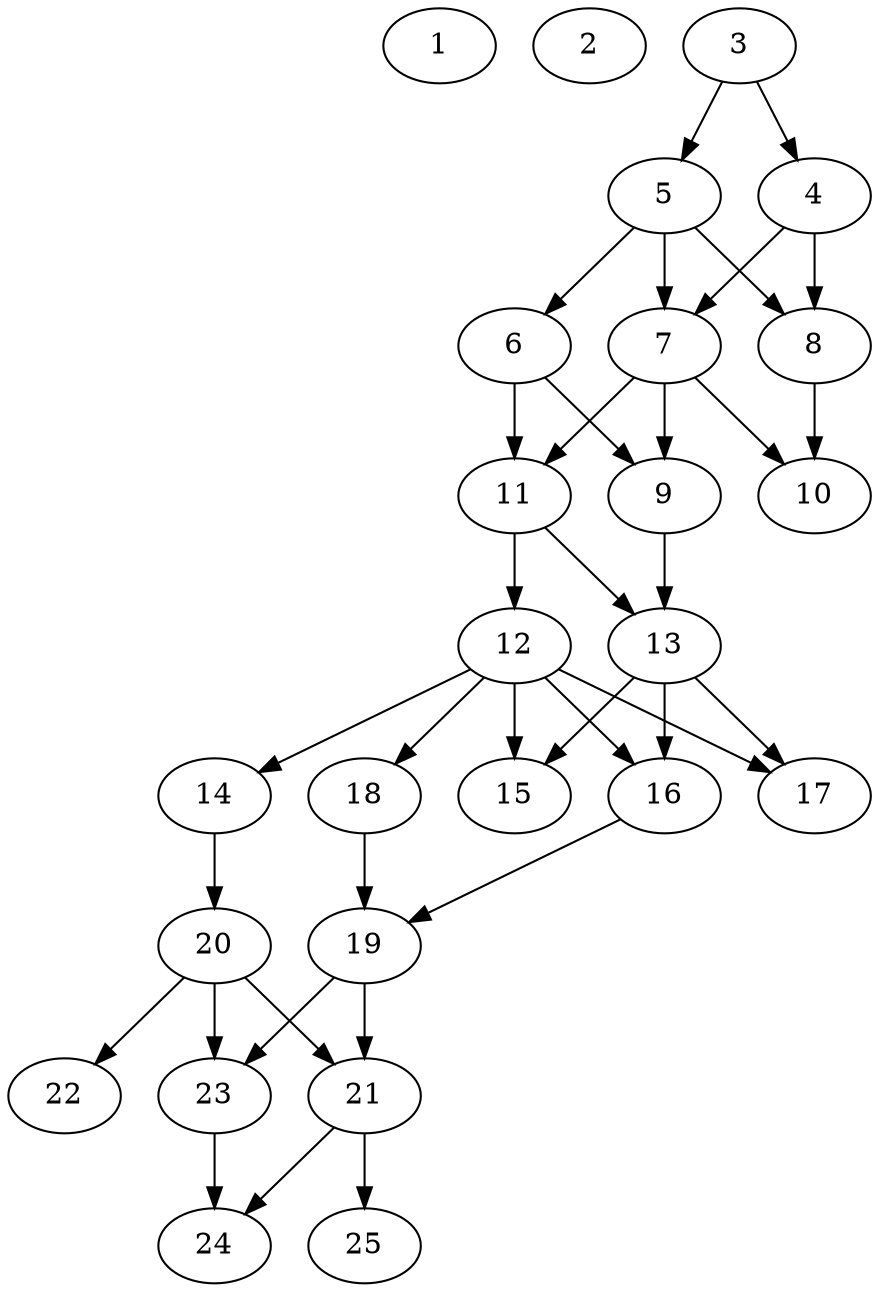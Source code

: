 // DAG automatically generated by daggen at Thu Oct  3 14:00:39 2019
// ./daggen --dot -n 25 --ccr 0.3 --fat 0.5 --regular 0.5 --density 0.7 --mindata 5242880 --maxdata 52428800 
digraph G {
  1 [size="63252480", alpha="0.13", expect_size="18975744"] 
  2 [size="138782720", alpha="0.13", expect_size="41634816"] 
  3 [size="53490347", alpha="0.19", expect_size="16047104"] 
  3 -> 4 [size ="16047104"]
  3 -> 5 [size ="16047104"]
  4 [size="24733013", alpha="0.12", expect_size="7419904"] 
  4 -> 7 [size ="7419904"]
  4 -> 8 [size ="7419904"]
  5 [size="51640320", alpha="0.19", expect_size="15492096"] 
  5 -> 6 [size ="15492096"]
  5 -> 7 [size ="15492096"]
  5 -> 8 [size ="15492096"]
  6 [size="110643200", alpha="0.19", expect_size="33192960"] 
  6 -> 9 [size ="33192960"]
  6 -> 11 [size ="33192960"]
  7 [size="50162347", alpha="0.06", expect_size="15048704"] 
  7 -> 9 [size ="15048704"]
  7 -> 10 [size ="15048704"]
  7 -> 11 [size ="15048704"]
  8 [size="146189653", alpha="0.09", expect_size="43856896"] 
  8 -> 10 [size ="43856896"]
  9 [size="37819733", alpha="0.10", expect_size="11345920"] 
  9 -> 13 [size ="11345920"]
  10 [size="163932160", alpha="0.19", expect_size="49179648"] 
  11 [size="18182827", alpha="0.15", expect_size="5454848"] 
  11 -> 12 [size ="5454848"]
  11 -> 13 [size ="5454848"]
  12 [size="116896427", alpha="0.04", expect_size="35068928"] 
  12 -> 14 [size ="35068928"]
  12 -> 15 [size ="35068928"]
  12 -> 16 [size ="35068928"]
  12 -> 17 [size ="35068928"]
  12 -> 18 [size ="35068928"]
  13 [size="62737067", alpha="0.10", expect_size="18821120"] 
  13 -> 15 [size ="18821120"]
  13 -> 16 [size ="18821120"]
  13 -> 17 [size ="18821120"]
  14 [size="57193813", alpha="0.17", expect_size="17158144"] 
  14 -> 20 [size ="17158144"]
  15 [size="149084160", alpha="0.04", expect_size="44725248"] 
  16 [size="143513600", alpha="0.08", expect_size="43054080"] 
  16 -> 19 [size ="43054080"]
  17 [size="133130240", alpha="0.09", expect_size="39939072"] 
  18 [size="19182933", alpha="0.18", expect_size="5754880"] 
  18 -> 19 [size ="5754880"]
  19 [size="90296320", alpha="0.15", expect_size="27088896"] 
  19 -> 21 [size ="27088896"]
  19 -> 23 [size ="27088896"]
  20 [size="167553707", alpha="0.17", expect_size="50266112"] 
  20 -> 21 [size ="50266112"]
  20 -> 22 [size ="50266112"]
  20 -> 23 [size ="50266112"]
  21 [size="160092160", alpha="0.04", expect_size="48027648"] 
  21 -> 24 [size ="48027648"]
  21 -> 25 [size ="48027648"]
  22 [size="123303253", alpha="0.06", expect_size="36990976"] 
  23 [size="156224853", alpha="0.13", expect_size="46867456"] 
  23 -> 24 [size ="46867456"]
  24 [size="73987413", alpha="0.01", expect_size="22196224"] 
  25 [size="53377707", alpha="0.14", expect_size="16013312"] 
}
